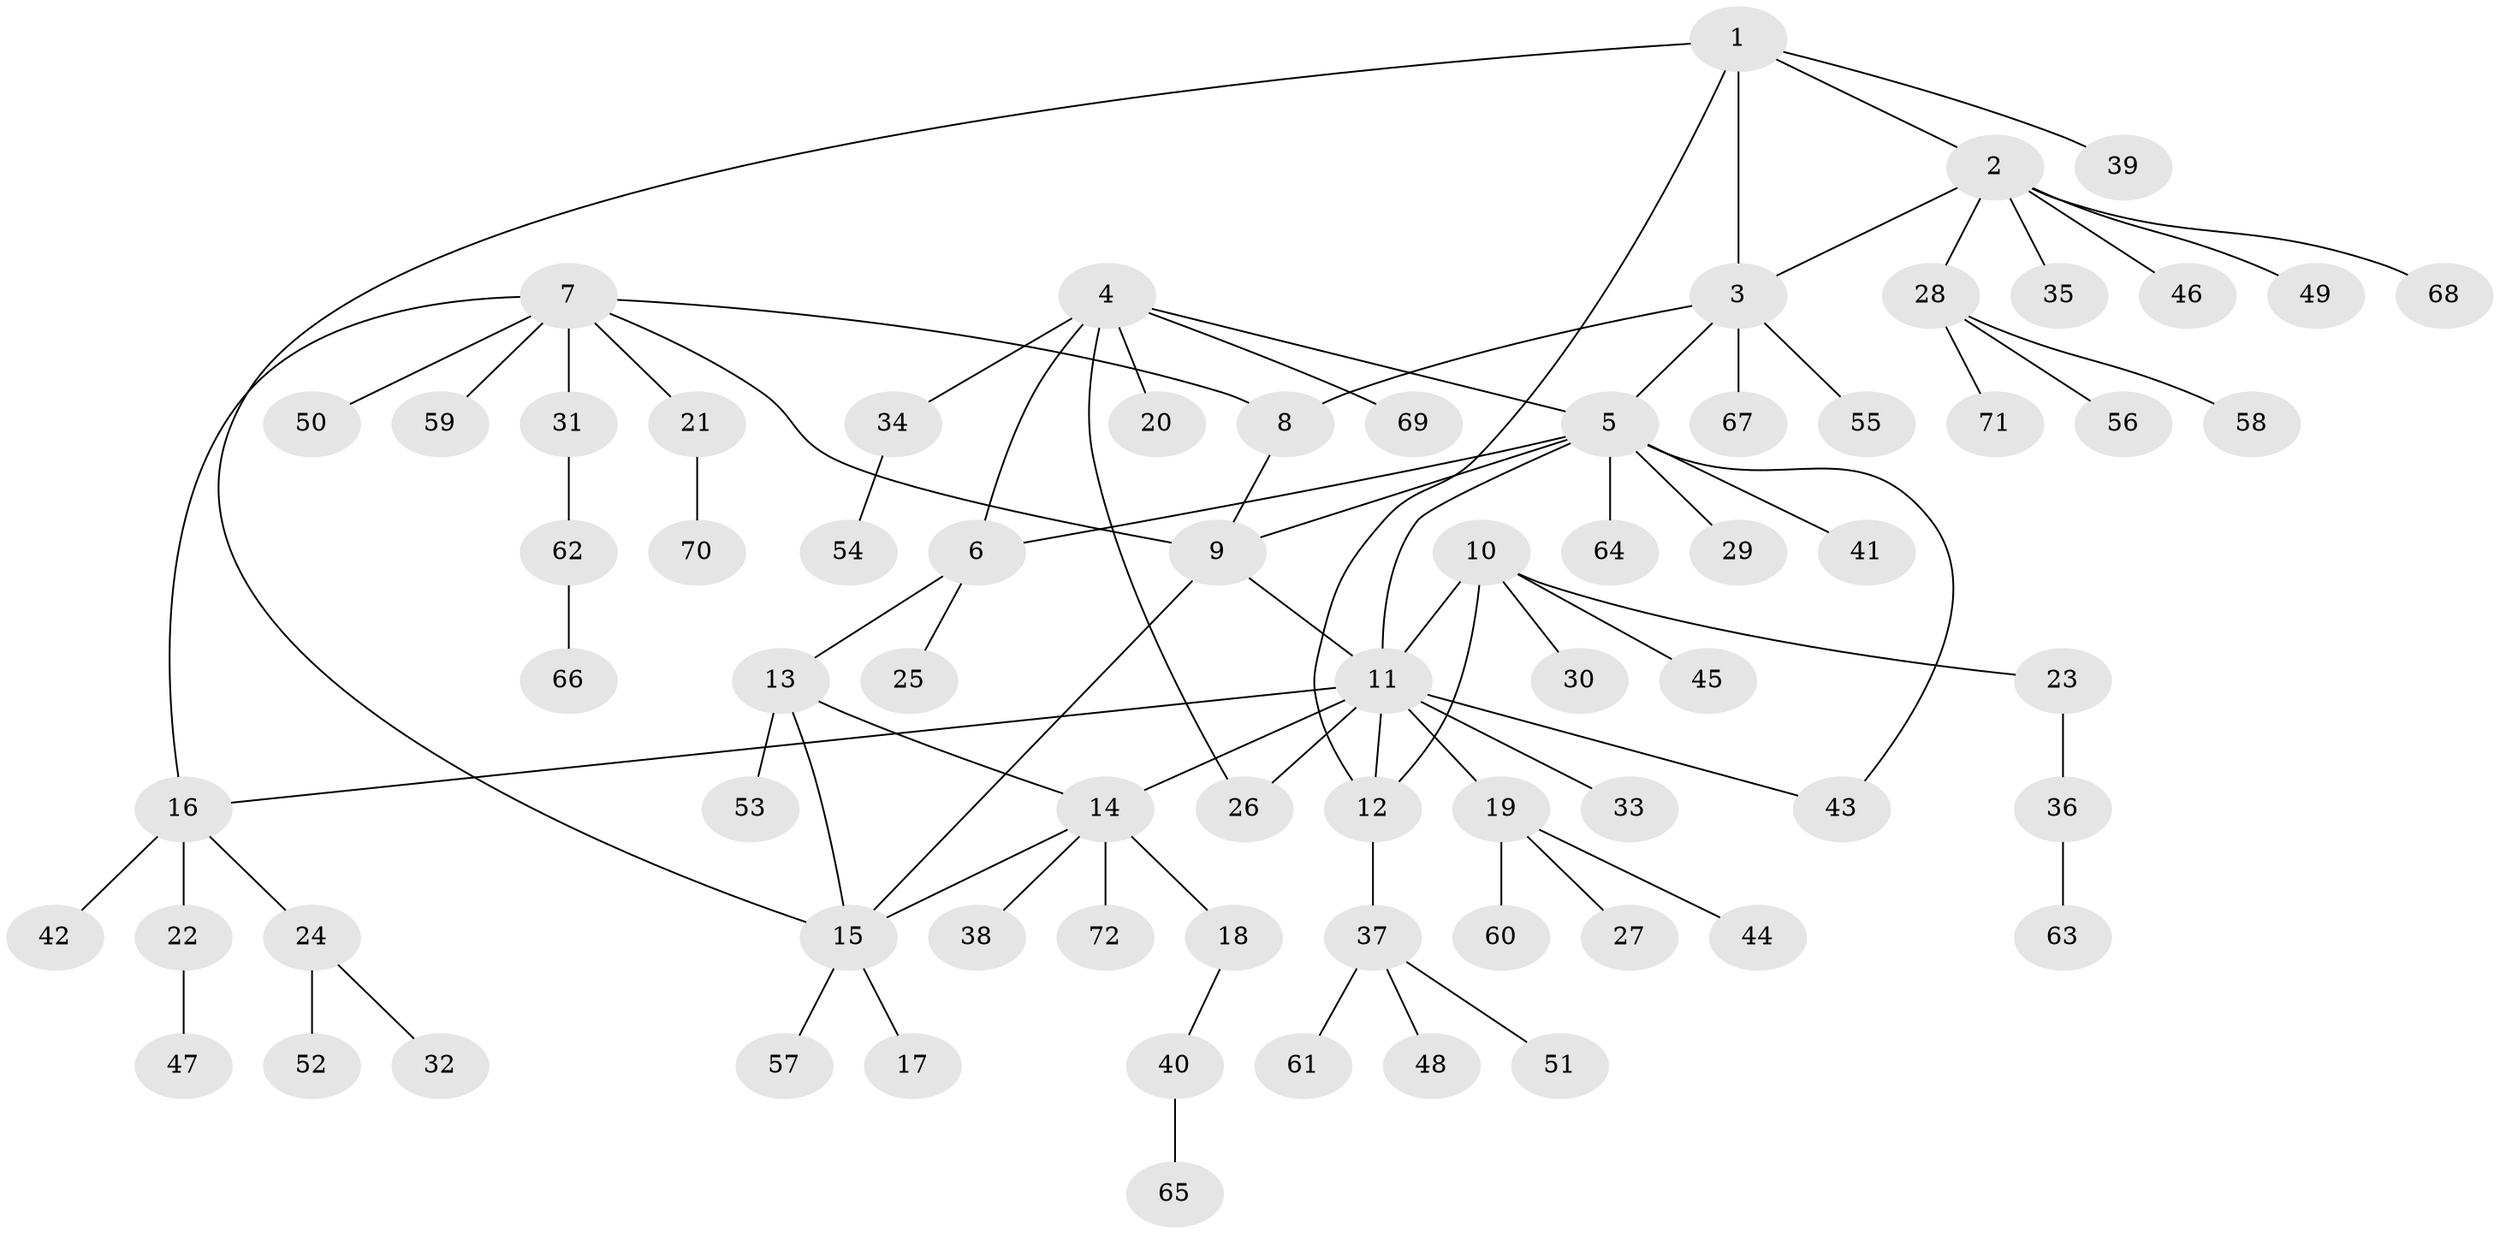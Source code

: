 // coarse degree distribution, {2: 0.14285714285714285, 1: 0.6666666666666666, 4: 0.047619047619047616, 12: 0.047619047619047616, 7: 0.047619047619047616, 3: 0.047619047619047616}
// Generated by graph-tools (version 1.1) at 2025/58/03/04/25 21:58:53]
// undirected, 72 vertices, 85 edges
graph export_dot {
graph [start="1"]
  node [color=gray90,style=filled];
  1;
  2;
  3;
  4;
  5;
  6;
  7;
  8;
  9;
  10;
  11;
  12;
  13;
  14;
  15;
  16;
  17;
  18;
  19;
  20;
  21;
  22;
  23;
  24;
  25;
  26;
  27;
  28;
  29;
  30;
  31;
  32;
  33;
  34;
  35;
  36;
  37;
  38;
  39;
  40;
  41;
  42;
  43;
  44;
  45;
  46;
  47;
  48;
  49;
  50;
  51;
  52;
  53;
  54;
  55;
  56;
  57;
  58;
  59;
  60;
  61;
  62;
  63;
  64;
  65;
  66;
  67;
  68;
  69;
  70;
  71;
  72;
  1 -- 2;
  1 -- 3;
  1 -- 12;
  1 -- 15;
  1 -- 39;
  2 -- 3;
  2 -- 28;
  2 -- 35;
  2 -- 46;
  2 -- 49;
  2 -- 68;
  3 -- 5;
  3 -- 8;
  3 -- 55;
  3 -- 67;
  4 -- 5;
  4 -- 6;
  4 -- 20;
  4 -- 26;
  4 -- 34;
  4 -- 69;
  5 -- 6;
  5 -- 9;
  5 -- 11;
  5 -- 29;
  5 -- 41;
  5 -- 43;
  5 -- 64;
  6 -- 13;
  6 -- 25;
  7 -- 8;
  7 -- 9;
  7 -- 16;
  7 -- 21;
  7 -- 31;
  7 -- 50;
  7 -- 59;
  8 -- 9;
  9 -- 11;
  9 -- 15;
  10 -- 11;
  10 -- 12;
  10 -- 23;
  10 -- 30;
  10 -- 45;
  11 -- 12;
  11 -- 14;
  11 -- 16;
  11 -- 19;
  11 -- 26;
  11 -- 33;
  11 -- 43;
  12 -- 37;
  13 -- 14;
  13 -- 15;
  13 -- 53;
  14 -- 15;
  14 -- 18;
  14 -- 38;
  14 -- 72;
  15 -- 17;
  15 -- 57;
  16 -- 22;
  16 -- 24;
  16 -- 42;
  18 -- 40;
  19 -- 27;
  19 -- 44;
  19 -- 60;
  21 -- 70;
  22 -- 47;
  23 -- 36;
  24 -- 32;
  24 -- 52;
  28 -- 56;
  28 -- 58;
  28 -- 71;
  31 -- 62;
  34 -- 54;
  36 -- 63;
  37 -- 48;
  37 -- 51;
  37 -- 61;
  40 -- 65;
  62 -- 66;
}
